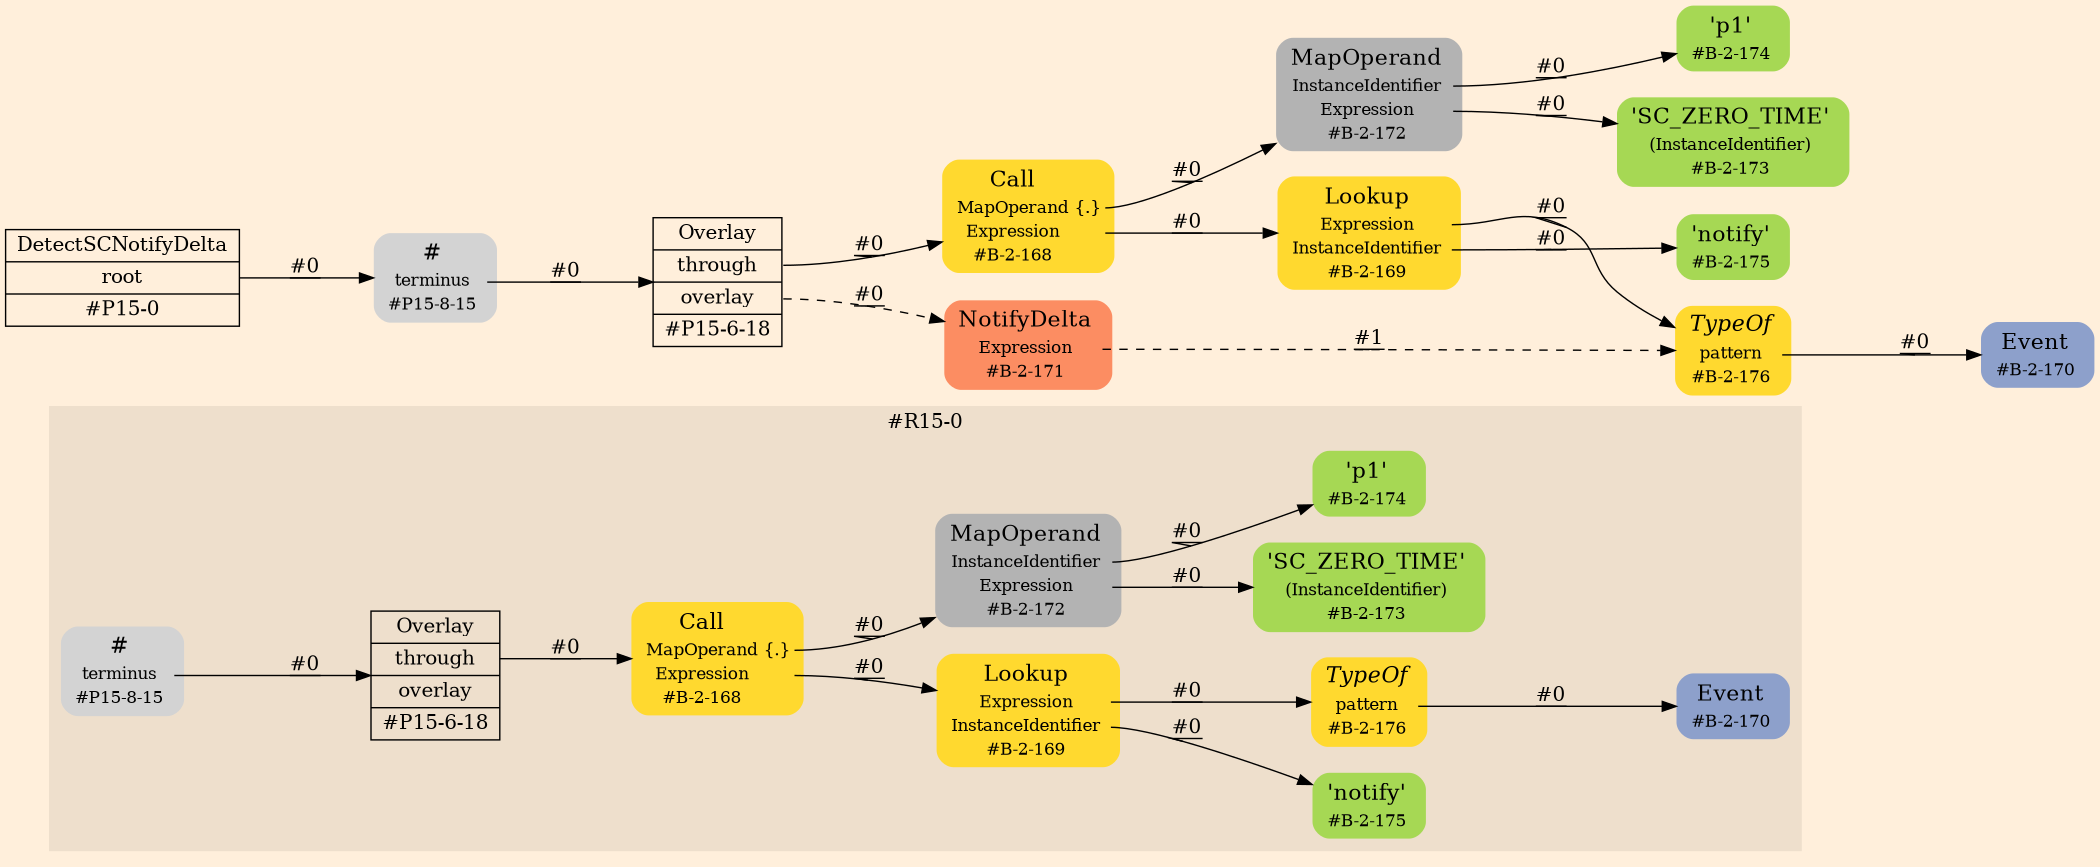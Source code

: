 digraph Inferno {
graph [
rankdir = "LR"
ranksep = 1.0
size = "14,20"
bgcolor = antiquewhite1
color = black
fontcolor = black
];
node [
];
subgraph "cluster#R15-0" {
label = "#R15-0"
style = "filled"
color = antiquewhite2
"#R15-0/#B-2-173" [
shape = "plaintext"
fillcolor = "/set28/5"
label = <<TABLE BORDER="0" CELLBORDER="0" CELLSPACING="0">
 <TR>
  <TD><FONT POINT-SIZE="16.0">'SC_ZERO_TIME'</FONT></TD>
  <TD></TD>
 </TR>
 <TR>
  <TD>(InstanceIdentifier)</TD>
  <TD PORT="port0"></TD>
 </TR>
 <TR>
  <TD>#B-2-173</TD>
  <TD PORT="port1"></TD>
 </TR>
</TABLE>>
style = "rounded,filled"
fontsize = "12"
];
"#R15-0/#B-2-172" [
shape = "plaintext"
fillcolor = "/set28/8"
label = <<TABLE BORDER="0" CELLBORDER="0" CELLSPACING="0">
 <TR>
  <TD><FONT POINT-SIZE="16.0">MapOperand</FONT></TD>
  <TD></TD>
 </TR>
 <TR>
  <TD>InstanceIdentifier</TD>
  <TD PORT="port0"></TD>
 </TR>
 <TR>
  <TD>Expression</TD>
  <TD PORT="port1"></TD>
 </TR>
 <TR>
  <TD>#B-2-172</TD>
  <TD PORT="port2"></TD>
 </TR>
</TABLE>>
style = "rounded,filled"
fontsize = "12"
];
"#R15-0/#B-2-174" [
shape = "plaintext"
fillcolor = "/set28/5"
label = <<TABLE BORDER="0" CELLBORDER="0" CELLSPACING="0">
 <TR>
  <TD><FONT POINT-SIZE="16.0">'p1'</FONT></TD>
  <TD></TD>
 </TR>
 <TR>
  <TD>#B-2-174</TD>
  <TD PORT="port0"></TD>
 </TR>
</TABLE>>
style = "rounded,filled"
fontsize = "12"
];
"#R15-0/#P15-6-18" [
shape = "record"
fillcolor = antiquewhite2
label = "<fixed> Overlay | <port0> through | <port1> overlay | <port2> #P15-6-18"
style = "filled"
fontsize = "14"
color = black
fontcolor = black
];
"#R15-0/#B-2-170" [
shape = "plaintext"
fillcolor = "/set28/3"
label = <<TABLE BORDER="0" CELLBORDER="0" CELLSPACING="0">
 <TR>
  <TD><FONT POINT-SIZE="16.0">Event</FONT></TD>
  <TD></TD>
 </TR>
 <TR>
  <TD>#B-2-170</TD>
  <TD PORT="port0"></TD>
 </TR>
</TABLE>>
style = "rounded,filled"
fontsize = "12"
];
"#R15-0/#P15-8-15" [
shape = "plaintext"
label = <<TABLE BORDER="0" CELLBORDER="0" CELLSPACING="0">
 <TR>
  <TD><FONT POINT-SIZE="16.0">#</FONT></TD>
  <TD></TD>
 </TR>
 <TR>
  <TD>terminus</TD>
  <TD PORT="port0"></TD>
 </TR>
 <TR>
  <TD>#P15-8-15</TD>
  <TD PORT="port1"></TD>
 </TR>
</TABLE>>
style = "rounded,filled"
fontsize = "12"
];
"#R15-0/#B-2-175" [
shape = "plaintext"
fillcolor = "/set28/5"
label = <<TABLE BORDER="0" CELLBORDER="0" CELLSPACING="0">
 <TR>
  <TD><FONT POINT-SIZE="16.0">'notify'</FONT></TD>
  <TD></TD>
 </TR>
 <TR>
  <TD>#B-2-175</TD>
  <TD PORT="port0"></TD>
 </TR>
</TABLE>>
style = "rounded,filled"
fontsize = "12"
];
"#R15-0/#B-2-176" [
shape = "plaintext"
fillcolor = "/set28/6"
label = <<TABLE BORDER="0" CELLBORDER="0" CELLSPACING="0">
 <TR>
  <TD><FONT POINT-SIZE="16.0"><I>TypeOf</I></FONT></TD>
  <TD></TD>
 </TR>
 <TR>
  <TD>pattern</TD>
  <TD PORT="port0"></TD>
 </TR>
 <TR>
  <TD>#B-2-176</TD>
  <TD PORT="port1"></TD>
 </TR>
</TABLE>>
style = "rounded,filled"
fontsize = "12"
];
"#R15-0/#B-2-168" [
shape = "plaintext"
fillcolor = "/set28/6"
label = <<TABLE BORDER="0" CELLBORDER="0" CELLSPACING="0">
 <TR>
  <TD><FONT POINT-SIZE="16.0">Call</FONT></TD>
  <TD></TD>
 </TR>
 <TR>
  <TD>MapOperand</TD>
  <TD PORT="port0">{.}</TD>
 </TR>
 <TR>
  <TD>Expression</TD>
  <TD PORT="port1"></TD>
 </TR>
 <TR>
  <TD>#B-2-168</TD>
  <TD PORT="port2"></TD>
 </TR>
</TABLE>>
style = "rounded,filled"
fontsize = "12"
];
"#R15-0/#B-2-169" [
shape = "plaintext"
fillcolor = "/set28/6"
label = <<TABLE BORDER="0" CELLBORDER="0" CELLSPACING="0">
 <TR>
  <TD><FONT POINT-SIZE="16.0">Lookup</FONT></TD>
  <TD></TD>
 </TR>
 <TR>
  <TD>Expression</TD>
  <TD PORT="port0"></TD>
 </TR>
 <TR>
  <TD>InstanceIdentifier</TD>
  <TD PORT="port1"></TD>
 </TR>
 <TR>
  <TD>#B-2-169</TD>
  <TD PORT="port2"></TD>
 </TR>
</TABLE>>
style = "rounded,filled"
fontsize = "12"
];
}
"CR#P15-0" [
shape = "record"
fillcolor = antiquewhite1
label = "<fixed> DetectSCNotifyDelta | <port0> root | <port1> #P15-0"
style = "filled"
fontsize = "14"
color = black
fontcolor = black
];
"#P15-8-15" [
shape = "plaintext"
label = <<TABLE BORDER="0" CELLBORDER="0" CELLSPACING="0">
 <TR>
  <TD><FONT POINT-SIZE="16.0">#</FONT></TD>
  <TD></TD>
 </TR>
 <TR>
  <TD>terminus</TD>
  <TD PORT="port0"></TD>
 </TR>
 <TR>
  <TD>#P15-8-15</TD>
  <TD PORT="port1"></TD>
 </TR>
</TABLE>>
style = "rounded,filled"
fontsize = "12"
];
"#P15-6-18" [
shape = "record"
fillcolor = antiquewhite1
label = "<fixed> Overlay | <port0> through | <port1> overlay | <port2> #P15-6-18"
style = "filled"
fontsize = "14"
color = black
fontcolor = black
];
"#B-2-168" [
shape = "plaintext"
fillcolor = "/set28/6"
label = <<TABLE BORDER="0" CELLBORDER="0" CELLSPACING="0">
 <TR>
  <TD><FONT POINT-SIZE="16.0">Call</FONT></TD>
  <TD></TD>
 </TR>
 <TR>
  <TD>MapOperand</TD>
  <TD PORT="port0">{.}</TD>
 </TR>
 <TR>
  <TD>Expression</TD>
  <TD PORT="port1"></TD>
 </TR>
 <TR>
  <TD>#B-2-168</TD>
  <TD PORT="port2"></TD>
 </TR>
</TABLE>>
style = "rounded,filled"
fontsize = "12"
];
"#B-2-172" [
shape = "plaintext"
fillcolor = "/set28/8"
label = <<TABLE BORDER="0" CELLBORDER="0" CELLSPACING="0">
 <TR>
  <TD><FONT POINT-SIZE="16.0">MapOperand</FONT></TD>
  <TD></TD>
 </TR>
 <TR>
  <TD>InstanceIdentifier</TD>
  <TD PORT="port0"></TD>
 </TR>
 <TR>
  <TD>Expression</TD>
  <TD PORT="port1"></TD>
 </TR>
 <TR>
  <TD>#B-2-172</TD>
  <TD PORT="port2"></TD>
 </TR>
</TABLE>>
style = "rounded,filled"
fontsize = "12"
];
"#B-2-174" [
shape = "plaintext"
fillcolor = "/set28/5"
label = <<TABLE BORDER="0" CELLBORDER="0" CELLSPACING="0">
 <TR>
  <TD><FONT POINT-SIZE="16.0">'p1'</FONT></TD>
  <TD></TD>
 </TR>
 <TR>
  <TD>#B-2-174</TD>
  <TD PORT="port0"></TD>
 </TR>
</TABLE>>
style = "rounded,filled"
fontsize = "12"
];
"#B-2-173" [
shape = "plaintext"
fillcolor = "/set28/5"
label = <<TABLE BORDER="0" CELLBORDER="0" CELLSPACING="0">
 <TR>
  <TD><FONT POINT-SIZE="16.0">'SC_ZERO_TIME'</FONT></TD>
  <TD></TD>
 </TR>
 <TR>
  <TD>(InstanceIdentifier)</TD>
  <TD PORT="port0"></TD>
 </TR>
 <TR>
  <TD>#B-2-173</TD>
  <TD PORT="port1"></TD>
 </TR>
</TABLE>>
style = "rounded,filled"
fontsize = "12"
];
"#B-2-169" [
shape = "plaintext"
fillcolor = "/set28/6"
label = <<TABLE BORDER="0" CELLBORDER="0" CELLSPACING="0">
 <TR>
  <TD><FONT POINT-SIZE="16.0">Lookup</FONT></TD>
  <TD></TD>
 </TR>
 <TR>
  <TD>Expression</TD>
  <TD PORT="port0"></TD>
 </TR>
 <TR>
  <TD>InstanceIdentifier</TD>
  <TD PORT="port1"></TD>
 </TR>
 <TR>
  <TD>#B-2-169</TD>
  <TD PORT="port2"></TD>
 </TR>
</TABLE>>
style = "rounded,filled"
fontsize = "12"
];
"#B-2-176" [
shape = "plaintext"
fillcolor = "/set28/6"
label = <<TABLE BORDER="0" CELLBORDER="0" CELLSPACING="0">
 <TR>
  <TD><FONT POINT-SIZE="16.0"><I>TypeOf</I></FONT></TD>
  <TD></TD>
 </TR>
 <TR>
  <TD>pattern</TD>
  <TD PORT="port0"></TD>
 </TR>
 <TR>
  <TD>#B-2-176</TD>
  <TD PORT="port1"></TD>
 </TR>
</TABLE>>
style = "rounded,filled"
fontsize = "12"
];
"#B-2-170" [
shape = "plaintext"
fillcolor = "/set28/3"
label = <<TABLE BORDER="0" CELLBORDER="0" CELLSPACING="0">
 <TR>
  <TD><FONT POINT-SIZE="16.0">Event</FONT></TD>
  <TD></TD>
 </TR>
 <TR>
  <TD>#B-2-170</TD>
  <TD PORT="port0"></TD>
 </TR>
</TABLE>>
style = "rounded,filled"
fontsize = "12"
];
"#B-2-175" [
shape = "plaintext"
fillcolor = "/set28/5"
label = <<TABLE BORDER="0" CELLBORDER="0" CELLSPACING="0">
 <TR>
  <TD><FONT POINT-SIZE="16.0">'notify'</FONT></TD>
  <TD></TD>
 </TR>
 <TR>
  <TD>#B-2-175</TD>
  <TD PORT="port0"></TD>
 </TR>
</TABLE>>
style = "rounded,filled"
fontsize = "12"
];
"#B-2-171" [
shape = "plaintext"
fillcolor = "/set28/2"
label = <<TABLE BORDER="0" CELLBORDER="0" CELLSPACING="0">
 <TR>
  <TD><FONT POINT-SIZE="16.0">NotifyDelta</FONT></TD>
  <TD></TD>
 </TR>
 <TR>
  <TD>Expression</TD>
  <TD PORT="port0"></TD>
 </TR>
 <TR>
  <TD>#B-2-171</TD>
  <TD PORT="port1"></TD>
 </TR>
</TABLE>>
style = "rounded,filled"
fontsize = "12"
];
"CR#P15-0":port0 -> "#P15-8-15" [style="solid"
label = "#0"
decorate = true
color = black
fontcolor = black
];
"#P15-8-15":port0 -> "#P15-6-18" [style="solid"
label = "#0"
decorate = true
color = black
fontcolor = black
];
"#P15-6-18":port0 -> "#B-2-168" [style="solid"
label = "#0"
decorate = true
color = black
fontcolor = black
];
"#P15-6-18":port1 -> "#B-2-171" [style="dashed"
label = "#0"
decorate = true
color = black
fontcolor = black
];
"#B-2-168":port0 -> "#B-2-172" [style="solid"
label = "#0"
decorate = true
color = black
fontcolor = black
];
"#B-2-168":port1 -> "#B-2-169" [style="solid"
label = "#0"
decorate = true
color = black
fontcolor = black
];
"#B-2-172":port0 -> "#B-2-174" [style="solid"
label = "#0"
decorate = true
color = black
fontcolor = black
];
"#B-2-172":port1 -> "#B-2-173" [style="solid"
label = "#0"
decorate = true
color = black
fontcolor = black
];
"#B-2-169":port0 -> "#B-2-176" [style="solid"
label = "#0"
decorate = true
color = black
fontcolor = black
];
"#B-2-169":port1 -> "#B-2-175" [style="solid"
label = "#0"
decorate = true
color = black
fontcolor = black
];
"#B-2-176":port0 -> "#B-2-170" [style="solid"
label = "#0"
decorate = true
color = black
fontcolor = black
];
"#B-2-171":port0 -> "#B-2-176" [style="dashed"
label = "#1"
decorate = true
color = black
fontcolor = black
];
"#R15-0/#B-2-172":port0 -> "#R15-0/#B-2-174" [style="solid"
label = "#0"
decorate = true
color = black
fontcolor = black
];
"#R15-0/#B-2-172":port1 -> "#R15-0/#B-2-173" [style="solid"
label = "#0"
decorate = true
color = black
fontcolor = black
];
"#R15-0/#P15-6-18":port0 -> "#R15-0/#B-2-168" [style="solid"
label = "#0"
decorate = true
color = black
fontcolor = black
];
"#R15-0/#P15-8-15":port0 -> "#R15-0/#P15-6-18" [style="solid"
label = "#0"
decorate = true
color = black
fontcolor = black
];
"#R15-0/#B-2-176":port0 -> "#R15-0/#B-2-170" [style="solid"
label = "#0"
decorate = true
color = black
fontcolor = black
];
"#R15-0/#B-2-168":port0 -> "#R15-0/#B-2-172" [style="solid"
label = "#0"
decorate = true
color = black
fontcolor = black
];
"#R15-0/#B-2-168":port1 -> "#R15-0/#B-2-169" [style="solid"
label = "#0"
decorate = true
color = black
fontcolor = black
];
"#R15-0/#B-2-169":port0 -> "#R15-0/#B-2-176" [style="solid"
label = "#0"
decorate = true
color = black
fontcolor = black
];
"#R15-0/#B-2-169":port1 -> "#R15-0/#B-2-175" [style="solid"
label = "#0"
decorate = true
color = black
fontcolor = black
];
}
